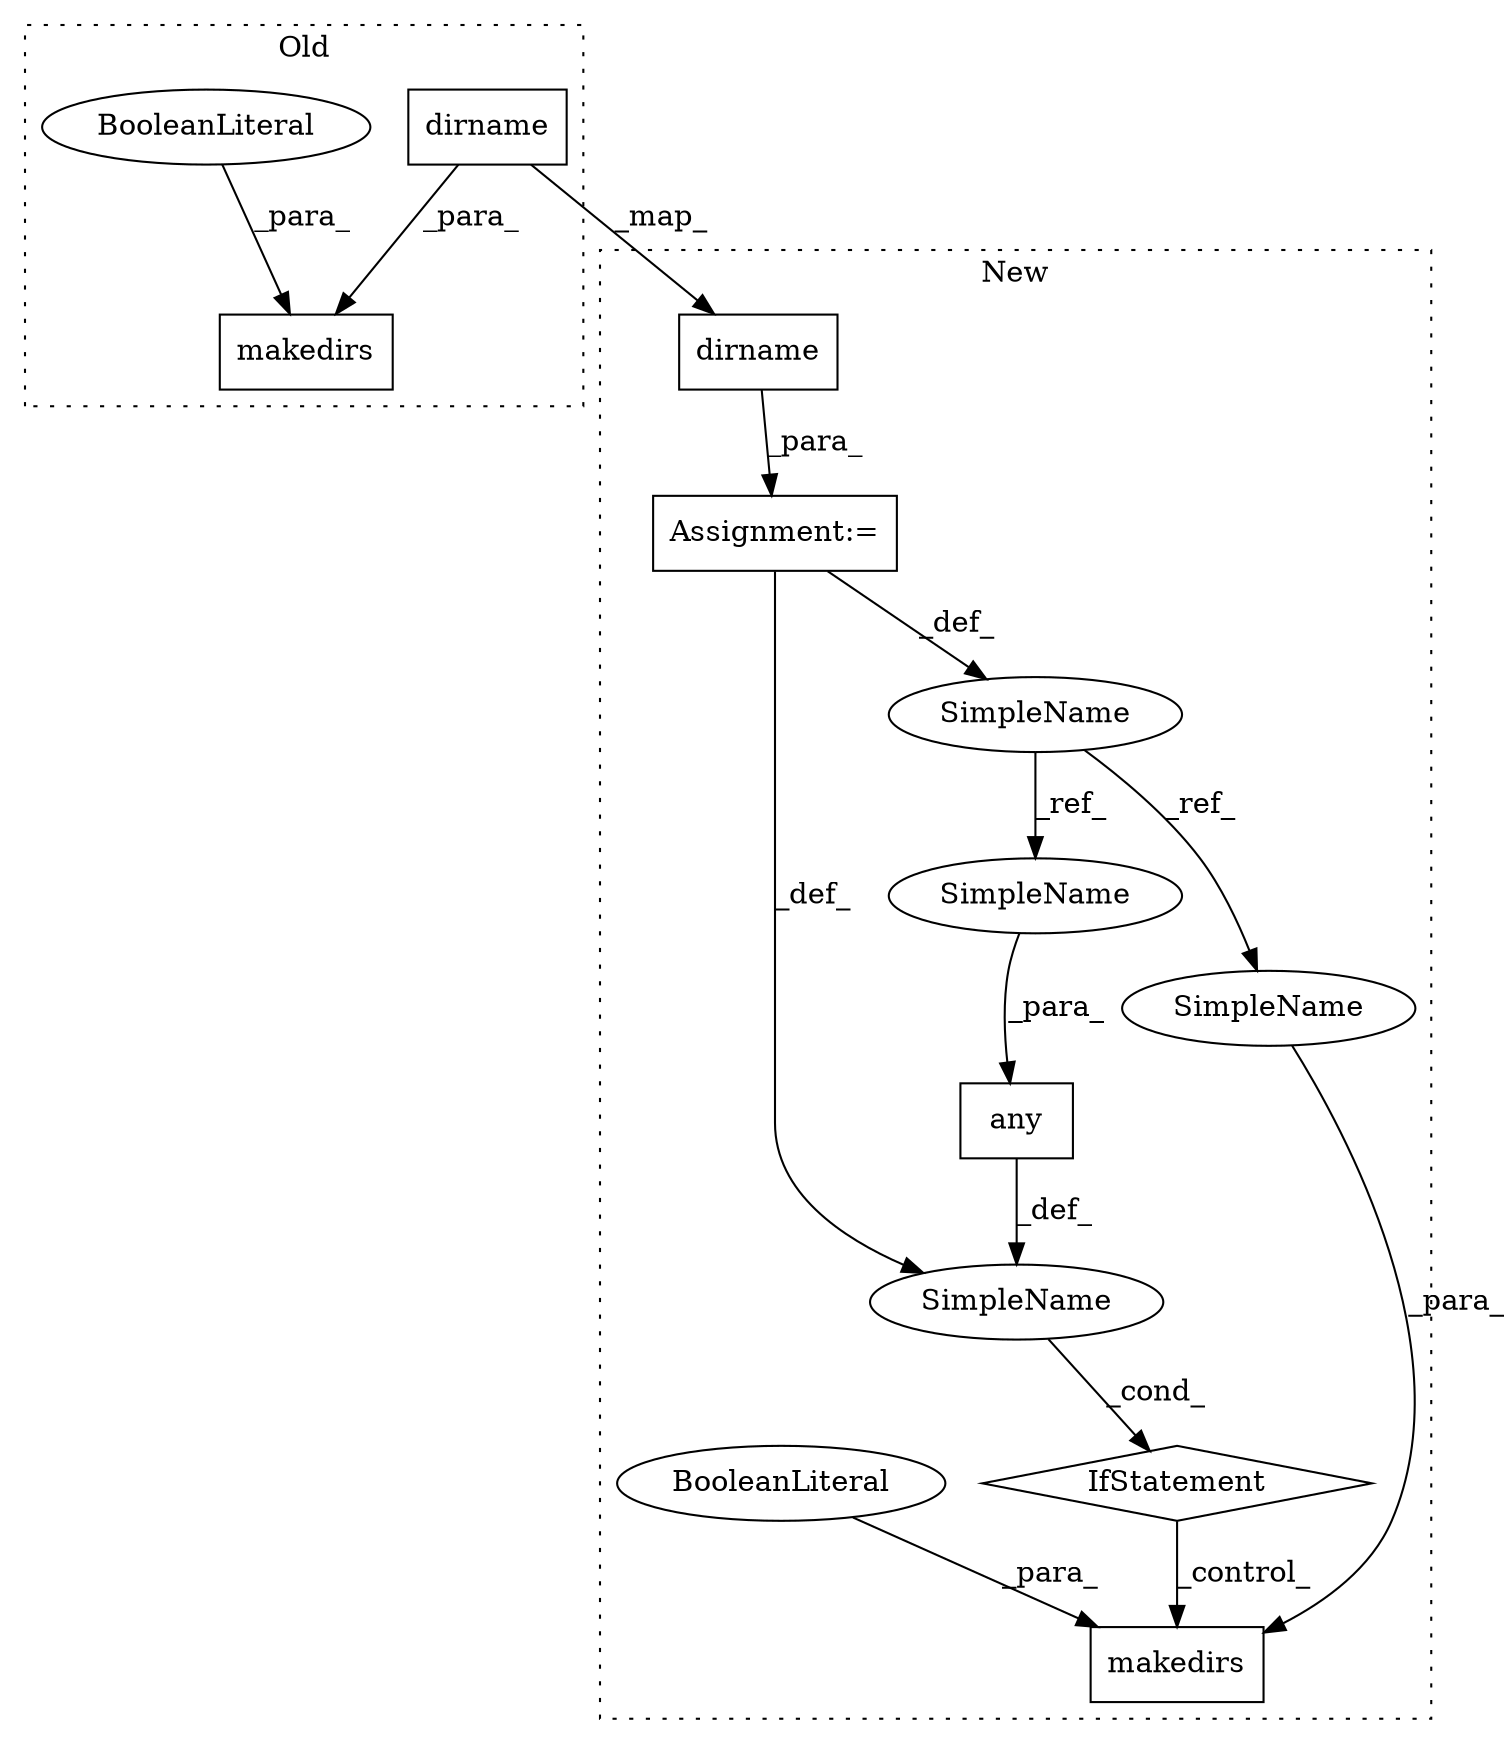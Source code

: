 digraph G {
subgraph cluster0 {
1 [label="makedirs" a="32" s="11250,11286" l="9,1" shape="box"];
7 [label="dirname" a="32" s="11267,11280" l="8,1" shape="box"];
9 [label="BooleanLiteral" a="9" s="11282" l="4" shape="ellipse"];
label = "Old";
style="dotted";
}
subgraph cluster1 {
2 [label="any" a="32" s="11304,11315" l="4,1" shape="box"];
3 [label="IfStatement" a="25" s="11300,11316" l="4,2" shape="diamond"];
4 [label="Assignment:=" a="7" s="11271" l="1" shape="box"];
5 [label="makedirs" a="32" s="11329,11350" l="9,1" shape="box"];
6 [label="dirname" a="32" s="11280,11293" l="8,1" shape="box"];
8 [label="BooleanLiteral" a="9" s="11346" l="4" shape="ellipse"];
10 [label="SimpleName" a="42" s="" l="" shape="ellipse"];
11 [label="SimpleName" a="42" s="11264" l="7" shape="ellipse"];
12 [label="SimpleName" a="42" s="11338" l="7" shape="ellipse"];
13 [label="SimpleName" a="42" s="11308" l="7" shape="ellipse"];
label = "New";
style="dotted";
}
2 -> 10 [label="_def_"];
3 -> 5 [label="_control_"];
4 -> 10 [label="_def_"];
4 -> 11 [label="_def_"];
6 -> 4 [label="_para_"];
7 -> 1 [label="_para_"];
7 -> 6 [label="_map_"];
8 -> 5 [label="_para_"];
9 -> 1 [label="_para_"];
10 -> 3 [label="_cond_"];
11 -> 13 [label="_ref_"];
11 -> 12 [label="_ref_"];
12 -> 5 [label="_para_"];
13 -> 2 [label="_para_"];
}
